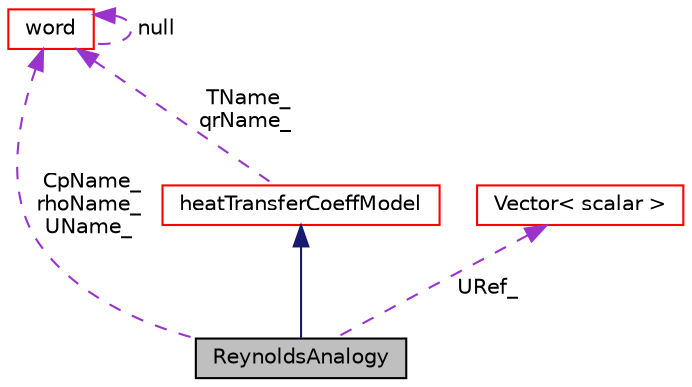 digraph "ReynoldsAnalogy"
{
  bgcolor="transparent";
  edge [fontname="Helvetica",fontsize="10",labelfontname="Helvetica",labelfontsize="10"];
  node [fontname="Helvetica",fontsize="10",shape=record];
  Node1 [label="ReynoldsAnalogy",height=0.2,width=0.4,color="black", fillcolor="grey75", style="filled" fontcolor="black"];
  Node2 -> Node1 [dir="back",color="midnightblue",fontsize="10",style="solid",fontname="Helvetica"];
  Node2 [label="heatTransferCoeffModel",height=0.2,width=0.4,color="red",URL="$classFoam_1_1heatTransferCoeffModel.html",tooltip="An abstract base class for heat transfer coeffcient models. "];
  Node3 -> Node2 [dir="back",color="darkorchid3",fontsize="10",style="dashed",label=" TName_\nqrName_" ,fontname="Helvetica"];
  Node3 [label="word",height=0.2,width=0.4,color="red",URL="$classFoam_1_1word.html",tooltip="A class for handling words, derived from Foam::string. "];
  Node3 -> Node3 [dir="back",color="darkorchid3",fontsize="10",style="dashed",label=" null" ,fontname="Helvetica"];
  Node4 -> Node1 [dir="back",color="darkorchid3",fontsize="10",style="dashed",label=" URef_" ,fontname="Helvetica"];
  Node4 [label="Vector\< scalar \>",height=0.2,width=0.4,color="red",URL="$classFoam_1_1Vector.html"];
  Node3 -> Node1 [dir="back",color="darkorchid3",fontsize="10",style="dashed",label=" CpName_\nrhoName_\nUName_" ,fontname="Helvetica"];
}
